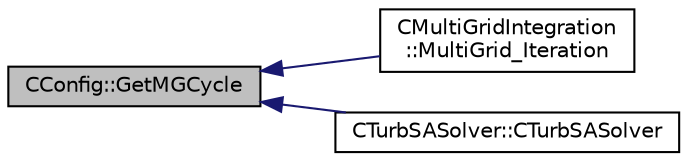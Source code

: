digraph "CConfig::GetMGCycle"
{
  edge [fontname="Helvetica",fontsize="10",labelfontname="Helvetica",labelfontsize="10"];
  node [fontname="Helvetica",fontsize="10",shape=record];
  rankdir="LR";
  Node7823 [label="CConfig::GetMGCycle",height=0.2,width=0.4,color="black", fillcolor="grey75", style="filled", fontcolor="black"];
  Node7823 -> Node7824 [dir="back",color="midnightblue",fontsize="10",style="solid",fontname="Helvetica"];
  Node7824 [label="CMultiGridIntegration\l::MultiGrid_Iteration",height=0.2,width=0.4,color="black", fillcolor="white", style="filled",URL="$class_c_multi_grid_integration.html#af0b4014222a37402257b735d2ca32a81",tooltip="This subroutine calls the MultiGrid_Cycle and also prepare the multigrid levels and the monitoring..."];
  Node7823 -> Node7825 [dir="back",color="midnightblue",fontsize="10",style="solid",fontname="Helvetica"];
  Node7825 [label="CTurbSASolver::CTurbSASolver",height=0.2,width=0.4,color="black", fillcolor="white", style="filled",URL="$class_c_turb_s_a_solver.html#a06a8b09d1563dd48f364ff6e97c25cd8"];
}
